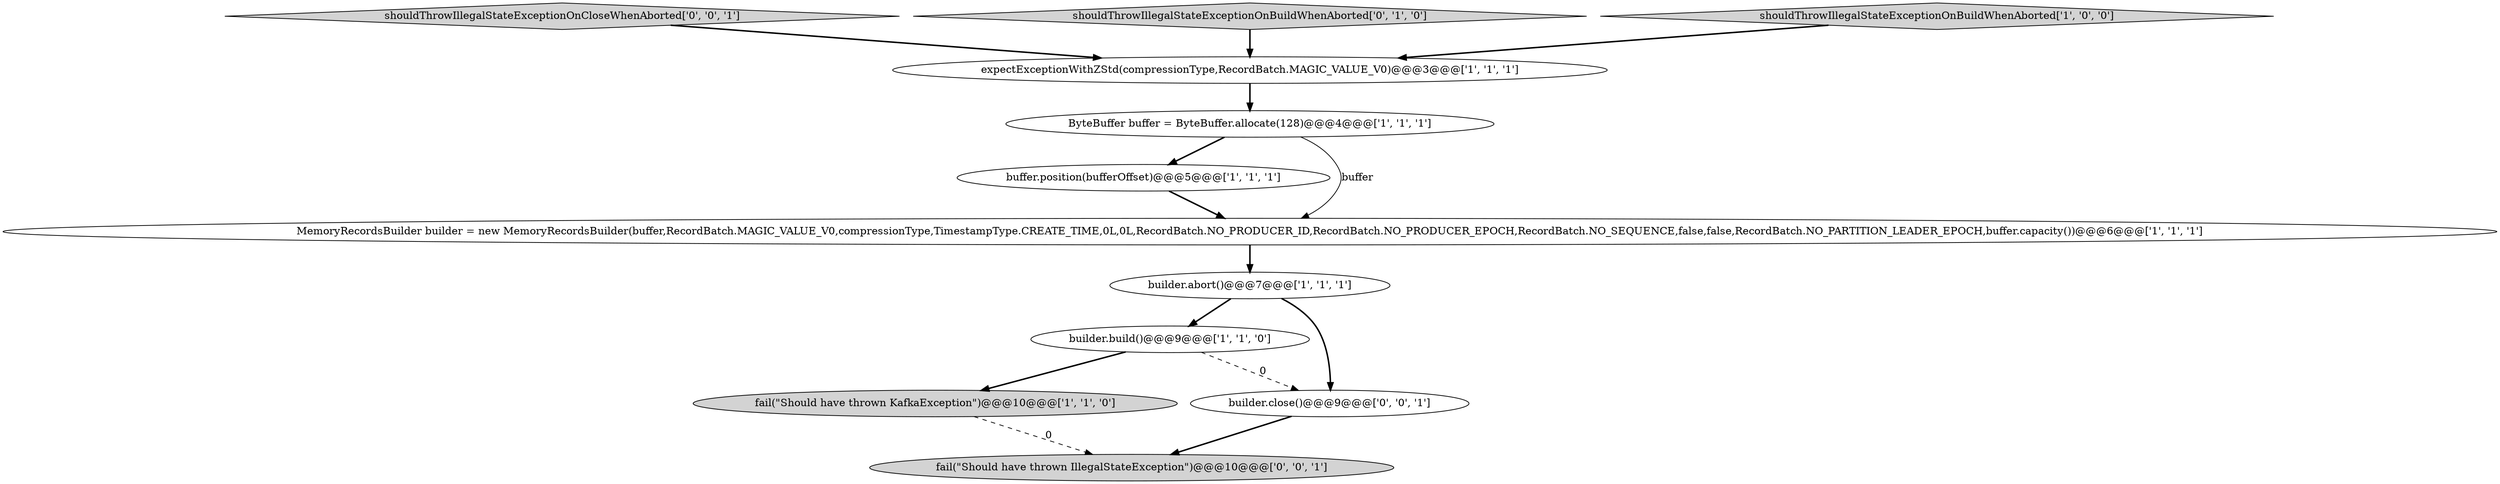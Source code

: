 digraph {
3 [style = filled, label = "builder.build()@@@9@@@['1', '1', '0']", fillcolor = white, shape = ellipse image = "AAA0AAABBB1BBB"];
10 [style = filled, label = "fail(\"Should have thrown IllegalStateException\")@@@10@@@['0', '0', '1']", fillcolor = lightgray, shape = ellipse image = "AAA0AAABBB3BBB"];
11 [style = filled, label = "shouldThrowIllegalStateExceptionOnCloseWhenAborted['0', '0', '1']", fillcolor = lightgray, shape = diamond image = "AAA0AAABBB3BBB"];
2 [style = filled, label = "ByteBuffer buffer = ByteBuffer.allocate(128)@@@4@@@['1', '1', '1']", fillcolor = white, shape = ellipse image = "AAA0AAABBB1BBB"];
1 [style = filled, label = "fail(\"Should have thrown KafkaException\")@@@10@@@['1', '1', '0']", fillcolor = lightgray, shape = ellipse image = "AAA0AAABBB1BBB"];
7 [style = filled, label = "buffer.position(bufferOffset)@@@5@@@['1', '1', '1']", fillcolor = white, shape = ellipse image = "AAA0AAABBB1BBB"];
0 [style = filled, label = "builder.abort()@@@7@@@['1', '1', '1']", fillcolor = white, shape = ellipse image = "AAA0AAABBB1BBB"];
8 [style = filled, label = "shouldThrowIllegalStateExceptionOnBuildWhenAborted['0', '1', '0']", fillcolor = lightgray, shape = diamond image = "AAA0AAABBB2BBB"];
4 [style = filled, label = "MemoryRecordsBuilder builder = new MemoryRecordsBuilder(buffer,RecordBatch.MAGIC_VALUE_V0,compressionType,TimestampType.CREATE_TIME,0L,0L,RecordBatch.NO_PRODUCER_ID,RecordBatch.NO_PRODUCER_EPOCH,RecordBatch.NO_SEQUENCE,false,false,RecordBatch.NO_PARTITION_LEADER_EPOCH,buffer.capacity())@@@6@@@['1', '1', '1']", fillcolor = white, shape = ellipse image = "AAA0AAABBB1BBB"];
5 [style = filled, label = "shouldThrowIllegalStateExceptionOnBuildWhenAborted['1', '0', '0']", fillcolor = lightgray, shape = diamond image = "AAA0AAABBB1BBB"];
6 [style = filled, label = "expectExceptionWithZStd(compressionType,RecordBatch.MAGIC_VALUE_V0)@@@3@@@['1', '1', '1']", fillcolor = white, shape = ellipse image = "AAA0AAABBB1BBB"];
9 [style = filled, label = "builder.close()@@@9@@@['0', '0', '1']", fillcolor = white, shape = ellipse image = "AAA0AAABBB3BBB"];
0->3 [style = bold, label=""];
11->6 [style = bold, label=""];
0->9 [style = bold, label=""];
8->6 [style = bold, label=""];
2->7 [style = bold, label=""];
7->4 [style = bold, label=""];
5->6 [style = bold, label=""];
9->10 [style = bold, label=""];
3->1 [style = bold, label=""];
3->9 [style = dashed, label="0"];
1->10 [style = dashed, label="0"];
4->0 [style = bold, label=""];
2->4 [style = solid, label="buffer"];
6->2 [style = bold, label=""];
}
